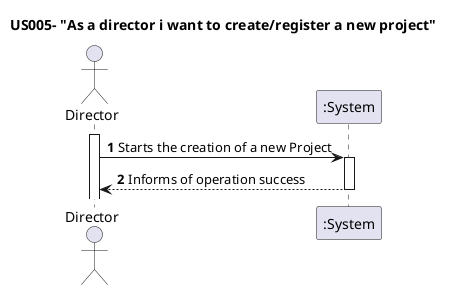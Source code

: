 @startuml
'https://plantuml.com/sequence-diagram

title US005- "As a director i want to create/register a new project"

autoactivate on
autonumber

actor "Director" as User
participant ":System" as System

activate User

User -> System: Starts the creation of a new Project
System --> User: Informs of operation success

@enduml